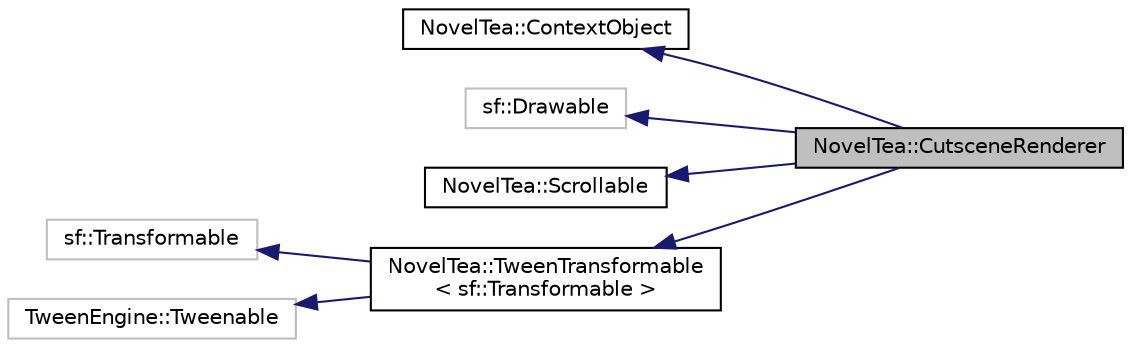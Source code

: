 digraph "NovelTea::CutsceneRenderer"
{
 // LATEX_PDF_SIZE
  bgcolor="transparent";
  edge [fontname="Helvetica",fontsize="10",labelfontname="Helvetica",labelfontsize="10"];
  node [fontname="Helvetica",fontsize="10",shape=record];
  rankdir="LR";
  Node1 [label="NovelTea::CutsceneRenderer",height=0.2,width=0.4,color="black", fillcolor="grey75", style="filled", fontcolor="black",tooltip=" "];
  Node2 -> Node1 [dir="back",color="midnightblue",fontsize="10",style="solid",fontname="Helvetica"];
  Node2 [label="NovelTea::ContextObject",height=0.2,width=0.4,color="black",URL="$class_novel_tea_1_1_context_object.htm",tooltip=" "];
  Node3 -> Node1 [dir="back",color="midnightblue",fontsize="10",style="solid",fontname="Helvetica"];
  Node3 [label="sf::Drawable",height=0.2,width=0.4,color="grey75",tooltip=" "];
  Node4 -> Node1 [dir="back",color="midnightblue",fontsize="10",style="solid",fontname="Helvetica"];
  Node4 [label="NovelTea::Scrollable",height=0.2,width=0.4,color="black",URL="$class_novel_tea_1_1_scrollable.htm",tooltip=" "];
  Node5 -> Node1 [dir="back",color="midnightblue",fontsize="10",style="solid",fontname="Helvetica"];
  Node5 [label="NovelTea::TweenTransformable\l\< sf::Transformable \>",height=0.2,width=0.4,color="black",URL="$class_novel_tea_1_1_tween_transformable.htm",tooltip=" "];
  Node6 -> Node5 [dir="back",color="midnightblue",fontsize="10",style="solid",fontname="Helvetica"];
  Node6 [label="sf::Transformable",height=0.2,width=0.4,color="grey75",tooltip=" "];
  Node7 -> Node5 [dir="back",color="midnightblue",fontsize="10",style="solid",fontname="Helvetica"];
  Node7 [label="TweenEngine::Tweenable",height=0.2,width=0.4,color="grey75",tooltip=" "];
}
